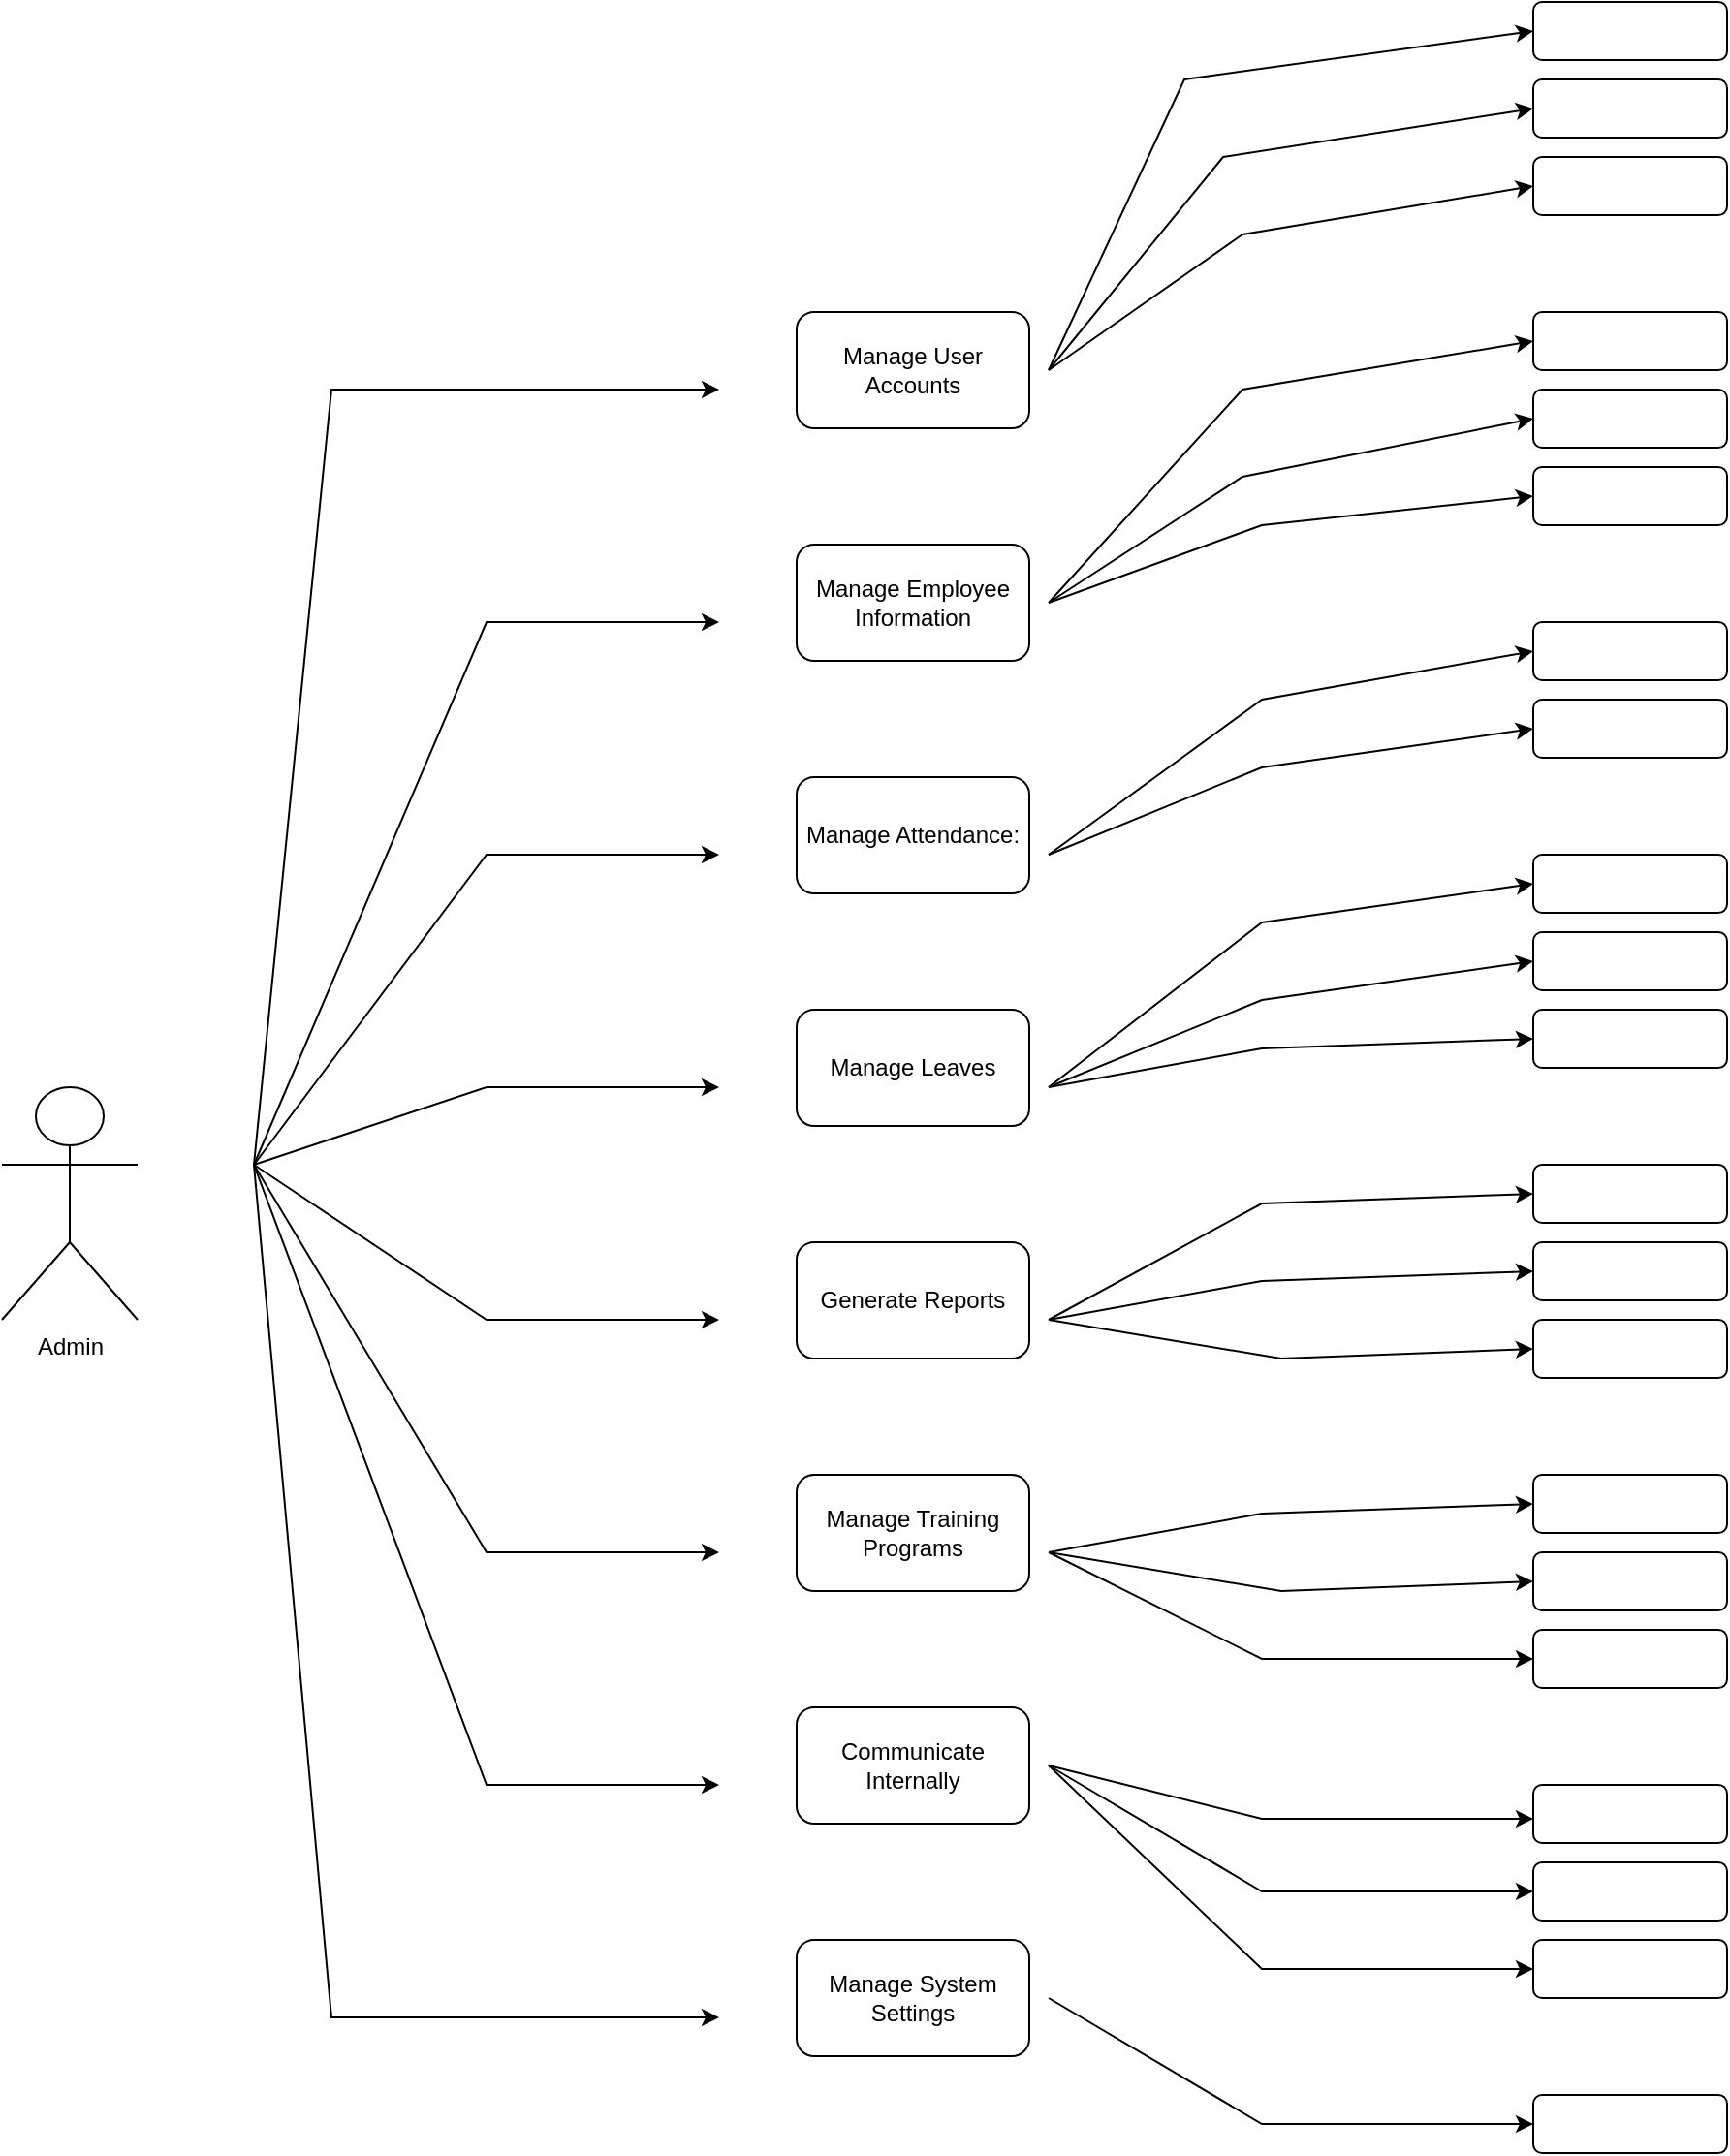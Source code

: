 <mxfile version="22.1.3" type="github">
  <diagram name="Page-1" id="O9j_--BFbLTigHQKA7fX">
    <mxGraphModel dx="922" dy="984" grid="1" gridSize="10" guides="1" tooltips="1" connect="1" arrows="1" fold="1" page="1" pageScale="1" pageWidth="850" pageHeight="1100" math="0" shadow="0">
      <root>
        <mxCell id="0" />
        <mxCell id="1" parent="0" />
        <mxCell id="mgWtDV1-bVqsuw-AFsS7-1" value="Admin" style="shape=umlActor;verticalLabelPosition=bottom;verticalAlign=top;html=1;outlineConnect=0;" vertex="1" parent="1">
          <mxGeometry x="30" y="560" width="70" height="120" as="geometry" />
        </mxCell>
        <mxCell id="mgWtDV1-bVqsuw-AFsS7-7" value="Manage User Accounts" style="rounded=1;whiteSpace=wrap;html=1;" vertex="1" parent="1">
          <mxGeometry x="440" y="160" width="120" height="60" as="geometry" />
        </mxCell>
        <mxCell id="mgWtDV1-bVqsuw-AFsS7-8" value="Manage Employee Information" style="rounded=1;whiteSpace=wrap;html=1;" vertex="1" parent="1">
          <mxGeometry x="440" y="280" width="120" height="60" as="geometry" />
        </mxCell>
        <mxCell id="mgWtDV1-bVqsuw-AFsS7-9" value="Manage Leaves" style="rounded=1;whiteSpace=wrap;html=1;" vertex="1" parent="1">
          <mxGeometry x="440" y="520" width="120" height="60" as="geometry" />
        </mxCell>
        <mxCell id="mgWtDV1-bVqsuw-AFsS7-10" value="Generate Reports" style="rounded=1;whiteSpace=wrap;html=1;" vertex="1" parent="1">
          <mxGeometry x="440" y="640" width="120" height="60" as="geometry" />
        </mxCell>
        <mxCell id="mgWtDV1-bVqsuw-AFsS7-11" value="Manage Training Programs" style="rounded=1;whiteSpace=wrap;html=1;" vertex="1" parent="1">
          <mxGeometry x="440" y="760" width="120" height="60" as="geometry" />
        </mxCell>
        <mxCell id="mgWtDV1-bVqsuw-AFsS7-12" value="Communicate Internally" style="rounded=1;whiteSpace=wrap;html=1;" vertex="1" parent="1">
          <mxGeometry x="440" y="880" width="120" height="60" as="geometry" />
        </mxCell>
        <mxCell id="mgWtDV1-bVqsuw-AFsS7-13" value="Manage System Settings" style="rounded=1;whiteSpace=wrap;html=1;" vertex="1" parent="1">
          <mxGeometry x="440" y="1000" width="120" height="60" as="geometry" />
        </mxCell>
        <mxCell id="mgWtDV1-bVqsuw-AFsS7-16" value="" style="endArrow=classic;html=1;rounded=0;" edge="1" parent="1">
          <mxGeometry width="50" height="50" relative="1" as="geometry">
            <mxPoint x="160" y="600" as="sourcePoint" />
            <mxPoint x="400" y="320" as="targetPoint" />
            <Array as="points">
              <mxPoint x="280" y="320" />
            </Array>
          </mxGeometry>
        </mxCell>
        <mxCell id="mgWtDV1-bVqsuw-AFsS7-18" value="" style="endArrow=classic;html=1;rounded=0;" edge="1" parent="1">
          <mxGeometry width="50" height="50" relative="1" as="geometry">
            <mxPoint x="160" y="600" as="sourcePoint" />
            <mxPoint x="400" y="440" as="targetPoint" />
            <Array as="points">
              <mxPoint x="280" y="440" />
            </Array>
          </mxGeometry>
        </mxCell>
        <mxCell id="mgWtDV1-bVqsuw-AFsS7-19" value="" style="endArrow=classic;html=1;rounded=0;" edge="1" parent="1">
          <mxGeometry width="50" height="50" relative="1" as="geometry">
            <mxPoint x="160" y="600" as="sourcePoint" />
            <mxPoint x="400" y="560" as="targetPoint" />
            <Array as="points">
              <mxPoint x="280" y="560" />
            </Array>
          </mxGeometry>
        </mxCell>
        <mxCell id="mgWtDV1-bVqsuw-AFsS7-23" value="" style="endArrow=classic;html=1;rounded=0;" edge="1" parent="1">
          <mxGeometry width="50" height="50" relative="1" as="geometry">
            <mxPoint x="160" y="600" as="sourcePoint" />
            <mxPoint x="400" y="200" as="targetPoint" />
            <Array as="points">
              <mxPoint x="200" y="200" />
            </Array>
          </mxGeometry>
        </mxCell>
        <mxCell id="mgWtDV1-bVqsuw-AFsS7-24" value="" style="endArrow=classic;html=1;rounded=0;" edge="1" parent="1">
          <mxGeometry width="50" height="50" relative="1" as="geometry">
            <mxPoint x="160" y="600" as="sourcePoint" />
            <mxPoint x="400" y="680" as="targetPoint" />
            <Array as="points">
              <mxPoint x="280" y="680" />
            </Array>
          </mxGeometry>
        </mxCell>
        <mxCell id="mgWtDV1-bVqsuw-AFsS7-25" value="" style="endArrow=classic;html=1;rounded=0;" edge="1" parent="1">
          <mxGeometry width="50" height="50" relative="1" as="geometry">
            <mxPoint x="160" y="600" as="sourcePoint" />
            <mxPoint x="400" y="800" as="targetPoint" />
            <Array as="points">
              <mxPoint x="280" y="800" />
            </Array>
          </mxGeometry>
        </mxCell>
        <mxCell id="mgWtDV1-bVqsuw-AFsS7-26" value="" style="endArrow=classic;html=1;rounded=0;" edge="1" parent="1">
          <mxGeometry width="50" height="50" relative="1" as="geometry">
            <mxPoint x="160" y="600" as="sourcePoint" />
            <mxPoint x="400" y="920" as="targetPoint" />
            <Array as="points">
              <mxPoint x="280" y="920" />
            </Array>
          </mxGeometry>
        </mxCell>
        <mxCell id="mgWtDV1-bVqsuw-AFsS7-27" value="" style="rounded=1;whiteSpace=wrap;html=1;" vertex="1" parent="1">
          <mxGeometry x="820" y="40" width="100" height="30" as="geometry" />
        </mxCell>
        <mxCell id="mgWtDV1-bVqsuw-AFsS7-28" value="" style="rounded=1;whiteSpace=wrap;html=1;" vertex="1" parent="1">
          <mxGeometry x="820" y="200" width="100" height="30" as="geometry" />
        </mxCell>
        <mxCell id="mgWtDV1-bVqsuw-AFsS7-29" value="" style="rounded=1;whiteSpace=wrap;html=1;" vertex="1" parent="1">
          <mxGeometry x="820" y="240" width="100" height="30" as="geometry" />
        </mxCell>
        <mxCell id="mgWtDV1-bVqsuw-AFsS7-31" value="" style="rounded=1;whiteSpace=wrap;html=1;" vertex="1" parent="1">
          <mxGeometry x="820" y="760" width="100" height="30" as="geometry" />
        </mxCell>
        <mxCell id="mgWtDV1-bVqsuw-AFsS7-33" value="" style="rounded=1;whiteSpace=wrap;html=1;" vertex="1" parent="1">
          <mxGeometry x="820" y="160" width="100" height="30" as="geometry" />
        </mxCell>
        <mxCell id="mgWtDV1-bVqsuw-AFsS7-34" value="" style="rounded=1;whiteSpace=wrap;html=1;" vertex="1" parent="1">
          <mxGeometry x="820" y="440" width="100" height="30" as="geometry" />
        </mxCell>
        <mxCell id="mgWtDV1-bVqsuw-AFsS7-35" value="" style="rounded=1;whiteSpace=wrap;html=1;" vertex="1" parent="1">
          <mxGeometry x="820" y="80" width="100" height="30" as="geometry" />
        </mxCell>
        <mxCell id="mgWtDV1-bVqsuw-AFsS7-36" value="" style="rounded=1;whiteSpace=wrap;html=1;" vertex="1" parent="1">
          <mxGeometry x="820" y="320" width="100" height="30" as="geometry" />
        </mxCell>
        <mxCell id="mgWtDV1-bVqsuw-AFsS7-37" value="" style="rounded=1;whiteSpace=wrap;html=1;" vertex="1" parent="1">
          <mxGeometry x="820" y="360" width="100" height="30" as="geometry" />
        </mxCell>
        <mxCell id="mgWtDV1-bVqsuw-AFsS7-38" value="" style="rounded=1;whiteSpace=wrap;html=1;" vertex="1" parent="1">
          <mxGeometry x="820" y="480" width="100" height="30" as="geometry" />
        </mxCell>
        <mxCell id="mgWtDV1-bVqsuw-AFsS7-39" value="" style="rounded=1;whiteSpace=wrap;html=1;" vertex="1" parent="1">
          <mxGeometry x="820" y="520" width="100" height="30" as="geometry" />
        </mxCell>
        <mxCell id="mgWtDV1-bVqsuw-AFsS7-40" value="" style="rounded=1;whiteSpace=wrap;html=1;" vertex="1" parent="1">
          <mxGeometry x="820" y="600" width="100" height="30" as="geometry" />
        </mxCell>
        <mxCell id="mgWtDV1-bVqsuw-AFsS7-41" value="" style="rounded=1;whiteSpace=wrap;html=1;" vertex="1" parent="1">
          <mxGeometry x="820" y="640" width="100" height="30" as="geometry" />
        </mxCell>
        <mxCell id="mgWtDV1-bVqsuw-AFsS7-42" value="" style="rounded=1;whiteSpace=wrap;html=1;" vertex="1" parent="1">
          <mxGeometry x="820" y="680" width="100" height="30" as="geometry" />
        </mxCell>
        <mxCell id="mgWtDV1-bVqsuw-AFsS7-43" value="" style="rounded=1;whiteSpace=wrap;html=1;" vertex="1" parent="1">
          <mxGeometry x="820" y="800" width="100" height="30" as="geometry" />
        </mxCell>
        <mxCell id="mgWtDV1-bVqsuw-AFsS7-44" value="" style="rounded=1;whiteSpace=wrap;html=1;" vertex="1" parent="1">
          <mxGeometry x="820" y="840" width="100" height="30" as="geometry" />
        </mxCell>
        <mxCell id="mgWtDV1-bVqsuw-AFsS7-45" value="" style="rounded=1;whiteSpace=wrap;html=1;" vertex="1" parent="1">
          <mxGeometry x="820" y="920" width="100" height="30" as="geometry" />
        </mxCell>
        <mxCell id="mgWtDV1-bVqsuw-AFsS7-46" value="" style="rounded=1;whiteSpace=wrap;html=1;" vertex="1" parent="1">
          <mxGeometry x="820" y="960" width="100" height="30" as="geometry" />
        </mxCell>
        <mxCell id="mgWtDV1-bVqsuw-AFsS7-47" value="" style="rounded=1;whiteSpace=wrap;html=1;" vertex="1" parent="1">
          <mxGeometry x="820" y="1000" width="100" height="30" as="geometry" />
        </mxCell>
        <mxCell id="mgWtDV1-bVqsuw-AFsS7-54" value="" style="rounded=1;whiteSpace=wrap;html=1;" vertex="1" parent="1">
          <mxGeometry x="820" width="100" height="30" as="geometry" />
        </mxCell>
        <mxCell id="mgWtDV1-bVqsuw-AFsS7-55" value="" style="rounded=1;whiteSpace=wrap;html=1;" vertex="1" parent="1">
          <mxGeometry x="820" y="1080" width="100" height="30" as="geometry" />
        </mxCell>
        <mxCell id="mgWtDV1-bVqsuw-AFsS7-56" value="" style="endArrow=classic;html=1;rounded=0;entryX=0;entryY=0.5;entryDx=0;entryDy=0;" edge="1" parent="1" target="mgWtDV1-bVqsuw-AFsS7-54">
          <mxGeometry width="50" height="50" relative="1" as="geometry">
            <mxPoint x="570" y="190" as="sourcePoint" />
            <mxPoint x="820" y="590" as="targetPoint" />
            <Array as="points">
              <mxPoint x="640" y="40" />
            </Array>
          </mxGeometry>
        </mxCell>
        <mxCell id="mgWtDV1-bVqsuw-AFsS7-57" value="" style="endArrow=classic;html=1;rounded=0;entryX=0;entryY=0.5;entryDx=0;entryDy=0;" edge="1" parent="1" target="mgWtDV1-bVqsuw-AFsS7-27">
          <mxGeometry width="50" height="50" relative="1" as="geometry">
            <mxPoint x="570" y="190" as="sourcePoint" />
            <mxPoint x="830" y="18" as="targetPoint" />
            <Array as="points">
              <mxPoint x="660" y="80" />
            </Array>
          </mxGeometry>
        </mxCell>
        <mxCell id="mgWtDV1-bVqsuw-AFsS7-58" value="" style="endArrow=classic;html=1;rounded=0;entryX=0;entryY=0.5;entryDx=0;entryDy=0;" edge="1" parent="1" target="mgWtDV1-bVqsuw-AFsS7-35">
          <mxGeometry width="50" height="50" relative="1" as="geometry">
            <mxPoint x="570" y="190" as="sourcePoint" />
            <mxPoint x="840" y="28" as="targetPoint" />
            <Array as="points">
              <mxPoint x="670" y="120" />
            </Array>
          </mxGeometry>
        </mxCell>
        <mxCell id="mgWtDV1-bVqsuw-AFsS7-59" value="" style="endArrow=classic;html=1;rounded=0;entryX=0;entryY=0.5;entryDx=0;entryDy=0;" edge="1" parent="1" target="mgWtDV1-bVqsuw-AFsS7-28">
          <mxGeometry width="50" height="50" relative="1" as="geometry">
            <mxPoint x="570" y="310" as="sourcePoint" />
            <mxPoint x="820" y="220" as="targetPoint" />
            <Array as="points">
              <mxPoint x="670" y="245" />
            </Array>
          </mxGeometry>
        </mxCell>
        <mxCell id="mgWtDV1-bVqsuw-AFsS7-60" value="" style="endArrow=classic;html=1;rounded=0;entryX=0;entryY=0.5;entryDx=0;entryDy=0;" edge="1" parent="1">
          <mxGeometry width="50" height="50" relative="1" as="geometry">
            <mxPoint x="570" y="310" as="sourcePoint" />
            <mxPoint x="820" y="175" as="targetPoint" />
            <Array as="points">
              <mxPoint x="670" y="200" />
            </Array>
          </mxGeometry>
        </mxCell>
        <mxCell id="mgWtDV1-bVqsuw-AFsS7-61" value="" style="endArrow=classic;html=1;rounded=0;entryX=0;entryY=0.5;entryDx=0;entryDy=0;" edge="1" parent="1" target="mgWtDV1-bVqsuw-AFsS7-29">
          <mxGeometry width="50" height="50" relative="1" as="geometry">
            <mxPoint x="570" y="310" as="sourcePoint" />
            <mxPoint x="840" y="240" as="targetPoint" />
            <Array as="points">
              <mxPoint x="680" y="270" />
            </Array>
          </mxGeometry>
        </mxCell>
        <mxCell id="mgWtDV1-bVqsuw-AFsS7-63" value="" style="endArrow=classic;html=1;rounded=0;entryX=0;entryY=0.5;entryDx=0;entryDy=0;" edge="1" parent="1" target="mgWtDV1-bVqsuw-AFsS7-37">
          <mxGeometry width="50" height="50" relative="1" as="geometry">
            <mxPoint x="570" y="440" as="sourcePoint" />
            <mxPoint x="820" y="380" as="targetPoint" />
            <Array as="points">
              <mxPoint x="680" y="395" />
            </Array>
          </mxGeometry>
        </mxCell>
        <mxCell id="mgWtDV1-bVqsuw-AFsS7-64" value="" style="endArrow=classic;html=1;rounded=0;entryX=0;entryY=0.5;entryDx=0;entryDy=0;" edge="1" parent="1" target="mgWtDV1-bVqsuw-AFsS7-36">
          <mxGeometry width="50" height="50" relative="1" as="geometry">
            <mxPoint x="570" y="440" as="sourcePoint" />
            <mxPoint x="820" y="330" as="targetPoint" />
            <Array as="points">
              <mxPoint x="680" y="360" />
            </Array>
          </mxGeometry>
        </mxCell>
        <mxCell id="mgWtDV1-bVqsuw-AFsS7-65" value="" style="endArrow=classic;html=1;rounded=0;entryX=0;entryY=0.5;entryDx=0;entryDy=0;" edge="1" parent="1">
          <mxGeometry width="50" height="50" relative="1" as="geometry">
            <mxPoint x="570" y="560" as="sourcePoint" />
            <mxPoint x="820" y="495" as="targetPoint" />
            <Array as="points">
              <mxPoint x="680" y="515" />
            </Array>
          </mxGeometry>
        </mxCell>
        <mxCell id="mgWtDV1-bVqsuw-AFsS7-66" value="" style="endArrow=classic;html=1;rounded=0;entryX=0;entryY=0.5;entryDx=0;entryDy=0;" edge="1" parent="1">
          <mxGeometry width="50" height="50" relative="1" as="geometry">
            <mxPoint x="570" y="560" as="sourcePoint" />
            <mxPoint x="820" y="535" as="targetPoint" />
            <Array as="points">
              <mxPoint x="680" y="540" />
            </Array>
          </mxGeometry>
        </mxCell>
        <mxCell id="mgWtDV1-bVqsuw-AFsS7-67" value="" style="endArrow=classic;html=1;rounded=0;entryX=0;entryY=0.5;entryDx=0;entryDy=0;" edge="1" parent="1">
          <mxGeometry width="50" height="50" relative="1" as="geometry">
            <mxPoint x="570" y="560" as="sourcePoint" />
            <mxPoint x="820" y="455" as="targetPoint" />
            <Array as="points">
              <mxPoint x="680" y="475" />
            </Array>
          </mxGeometry>
        </mxCell>
        <mxCell id="mgWtDV1-bVqsuw-AFsS7-68" value="" style="endArrow=classic;html=1;rounded=0;entryX=0;entryY=0.5;entryDx=0;entryDy=0;" edge="1" parent="1">
          <mxGeometry width="50" height="50" relative="1" as="geometry">
            <mxPoint x="570" y="680" as="sourcePoint" />
            <mxPoint x="820" y="655" as="targetPoint" />
            <Array as="points">
              <mxPoint x="680" y="660" />
            </Array>
          </mxGeometry>
        </mxCell>
        <mxCell id="mgWtDV1-bVqsuw-AFsS7-69" value="" style="endArrow=classic;html=1;rounded=0;entryX=0;entryY=0.5;entryDx=0;entryDy=0;" edge="1" parent="1">
          <mxGeometry width="50" height="50" relative="1" as="geometry">
            <mxPoint x="570" y="680" as="sourcePoint" />
            <mxPoint x="820" y="615" as="targetPoint" />
            <Array as="points">
              <mxPoint x="680" y="620" />
            </Array>
          </mxGeometry>
        </mxCell>
        <mxCell id="mgWtDV1-bVqsuw-AFsS7-70" value="" style="endArrow=classic;html=1;rounded=0;entryX=0;entryY=0.5;entryDx=0;entryDy=0;" edge="1" parent="1" target="mgWtDV1-bVqsuw-AFsS7-42">
          <mxGeometry width="50" height="50" relative="1" as="geometry">
            <mxPoint x="570" y="680" as="sourcePoint" />
            <mxPoint x="830" y="665" as="targetPoint" />
            <Array as="points">
              <mxPoint x="690" y="700" />
            </Array>
          </mxGeometry>
        </mxCell>
        <mxCell id="mgWtDV1-bVqsuw-AFsS7-71" value="Manage Attendance:" style="rounded=1;whiteSpace=wrap;html=1;" vertex="1" parent="1">
          <mxGeometry x="440" y="400" width="120" height="60" as="geometry" />
        </mxCell>
        <mxCell id="mgWtDV1-bVqsuw-AFsS7-72" value="" style="endArrow=classic;html=1;rounded=0;" edge="1" parent="1">
          <mxGeometry width="50" height="50" relative="1" as="geometry">
            <mxPoint x="160" y="600" as="sourcePoint" />
            <mxPoint x="400" y="1040" as="targetPoint" />
            <Array as="points">
              <mxPoint x="200" y="1040" />
            </Array>
          </mxGeometry>
        </mxCell>
        <mxCell id="mgWtDV1-bVqsuw-AFsS7-73" value="" style="endArrow=classic;html=1;rounded=0;entryX=0;entryY=0.5;entryDx=0;entryDy=0;" edge="1" parent="1">
          <mxGeometry width="50" height="50" relative="1" as="geometry">
            <mxPoint x="570" y="800" as="sourcePoint" />
            <mxPoint x="820" y="775" as="targetPoint" />
            <Array as="points">
              <mxPoint x="680" y="780" />
            </Array>
          </mxGeometry>
        </mxCell>
        <mxCell id="mgWtDV1-bVqsuw-AFsS7-74" value="" style="endArrow=classic;html=1;rounded=0;entryX=0;entryY=0.5;entryDx=0;entryDy=0;" edge="1" parent="1">
          <mxGeometry width="50" height="50" relative="1" as="geometry">
            <mxPoint x="570" y="800" as="sourcePoint" />
            <mxPoint x="820" y="815" as="targetPoint" />
            <Array as="points">
              <mxPoint x="690" y="820" />
            </Array>
          </mxGeometry>
        </mxCell>
        <mxCell id="mgWtDV1-bVqsuw-AFsS7-75" value="" style="endArrow=classic;html=1;rounded=0;entryX=0;entryY=0.5;entryDx=0;entryDy=0;" edge="1" parent="1" target="mgWtDV1-bVqsuw-AFsS7-44">
          <mxGeometry width="50" height="50" relative="1" as="geometry">
            <mxPoint x="570" y="800" as="sourcePoint" />
            <mxPoint x="830" y="825" as="targetPoint" />
            <Array as="points">
              <mxPoint x="680" y="855" />
            </Array>
          </mxGeometry>
        </mxCell>
        <mxCell id="mgWtDV1-bVqsuw-AFsS7-76" value="" style="endArrow=classic;html=1;rounded=0;entryX=0;entryY=0.5;entryDx=0;entryDy=0;" edge="1" parent="1">
          <mxGeometry width="50" height="50" relative="1" as="geometry">
            <mxPoint x="570" y="910" as="sourcePoint" />
            <mxPoint x="820" y="937.5" as="targetPoint" />
            <Array as="points">
              <mxPoint x="680" y="937.5" />
            </Array>
          </mxGeometry>
        </mxCell>
        <mxCell id="mgWtDV1-bVqsuw-AFsS7-77" value="" style="endArrow=classic;html=1;rounded=0;entryX=0;entryY=0.5;entryDx=0;entryDy=0;" edge="1" parent="1">
          <mxGeometry width="50" height="50" relative="1" as="geometry">
            <mxPoint x="570" y="910" as="sourcePoint" />
            <mxPoint x="820" y="975" as="targetPoint" />
            <Array as="points">
              <mxPoint x="680" y="975" />
            </Array>
          </mxGeometry>
        </mxCell>
        <mxCell id="mgWtDV1-bVqsuw-AFsS7-78" value="" style="endArrow=classic;html=1;rounded=0;entryX=0;entryY=0.5;entryDx=0;entryDy=0;" edge="1" parent="1">
          <mxGeometry width="50" height="50" relative="1" as="geometry">
            <mxPoint x="570" y="910" as="sourcePoint" />
            <mxPoint x="820" y="1015" as="targetPoint" />
            <Array as="points">
              <mxPoint x="680" y="1015" />
            </Array>
          </mxGeometry>
        </mxCell>
        <mxCell id="mgWtDV1-bVqsuw-AFsS7-80" value="" style="endArrow=classic;html=1;rounded=0;entryX=0;entryY=0.5;entryDx=0;entryDy=0;" edge="1" parent="1">
          <mxGeometry width="50" height="50" relative="1" as="geometry">
            <mxPoint x="570" y="1030" as="sourcePoint" />
            <mxPoint x="820" y="1095" as="targetPoint" />
            <Array as="points">
              <mxPoint x="680" y="1095" />
            </Array>
          </mxGeometry>
        </mxCell>
      </root>
    </mxGraphModel>
  </diagram>
</mxfile>
